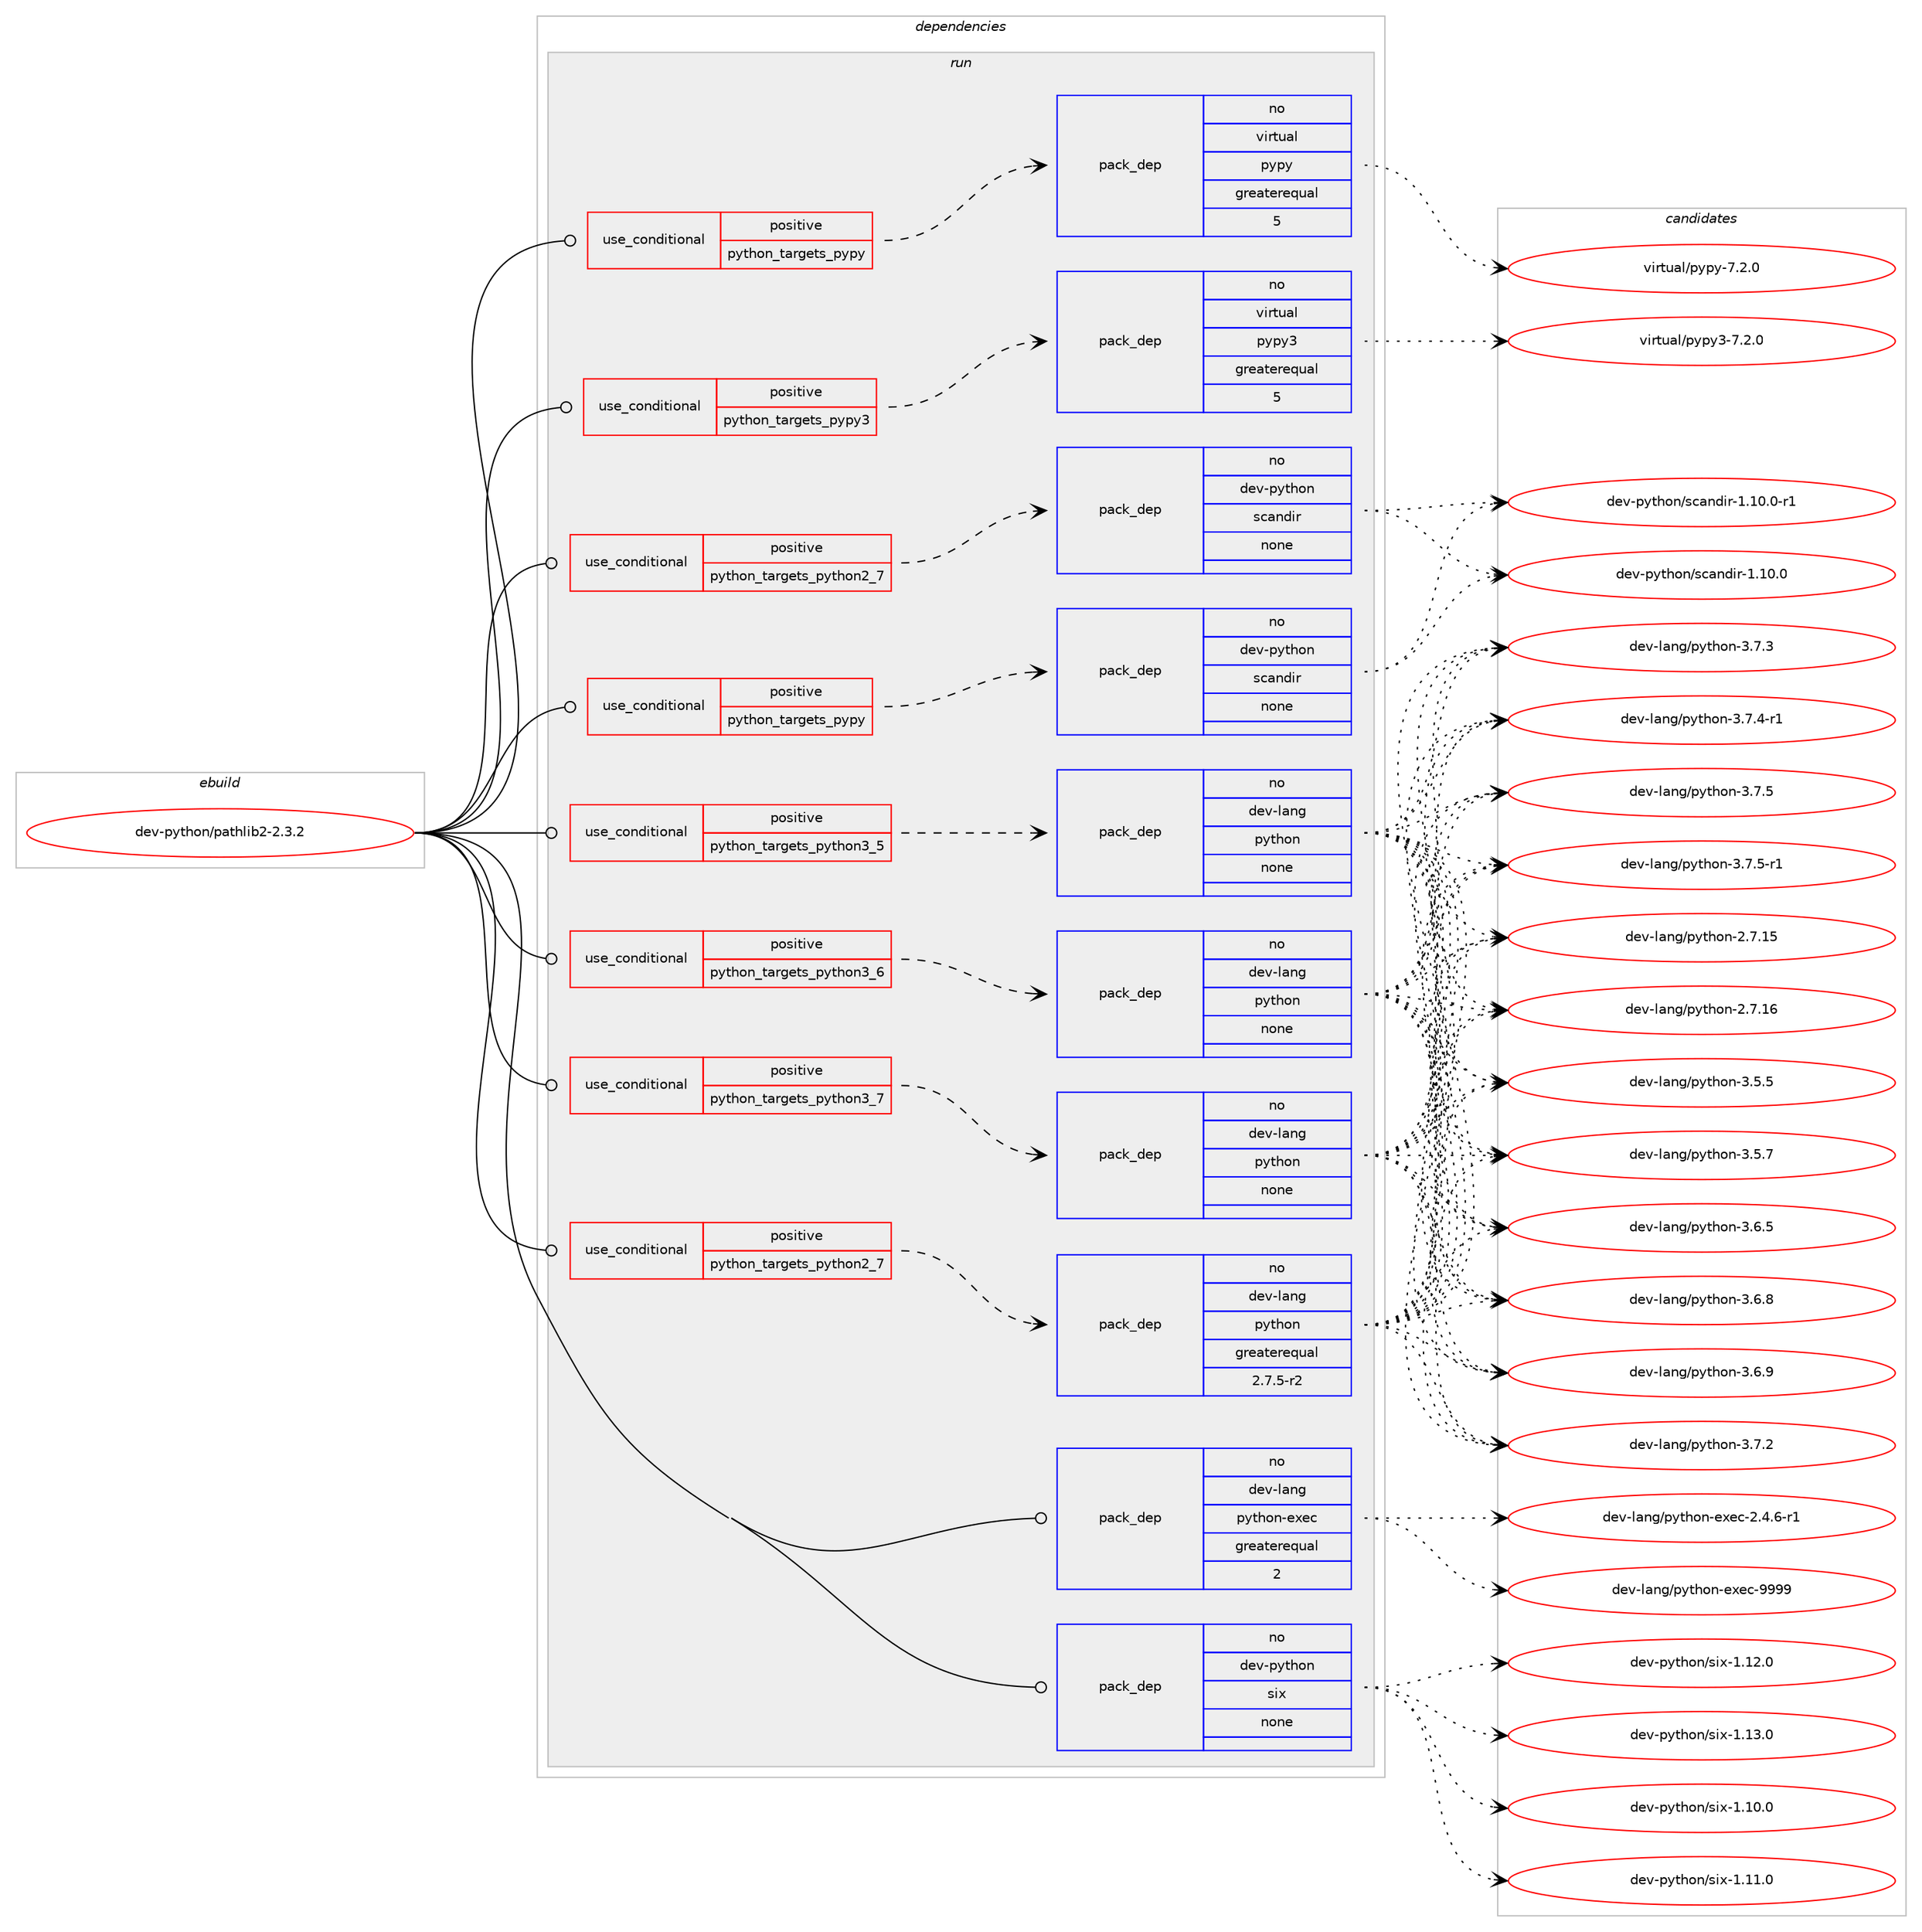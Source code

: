 digraph prolog {

# *************
# Graph options
# *************

newrank=true;
concentrate=true;
compound=true;
graph [rankdir=LR,fontname=Helvetica,fontsize=10,ranksep=1.5];#, ranksep=2.5, nodesep=0.2];
edge  [arrowhead=vee];
node  [fontname=Helvetica,fontsize=10];

# **********
# The ebuild
# **********

subgraph cluster_leftcol {
color=gray;
rank=same;
label=<<i>ebuild</i>>;
id [label="dev-python/pathlib2-2.3.2", color=red, width=4, href="../dev-python/pathlib2-2.3.2.svg"];
}

# ****************
# The dependencies
# ****************

subgraph cluster_midcol {
color=gray;
label=<<i>dependencies</i>>;
subgraph cluster_compile {
fillcolor="#eeeeee";
style=filled;
label=<<i>compile</i>>;
}
subgraph cluster_compileandrun {
fillcolor="#eeeeee";
style=filled;
label=<<i>compile and run</i>>;
}
subgraph cluster_run {
fillcolor="#eeeeee";
style=filled;
label=<<i>run</i>>;
subgraph cond144207 {
dependency621052 [label=<<TABLE BORDER="0" CELLBORDER="1" CELLSPACING="0" CELLPADDING="4"><TR><TD ROWSPAN="3" CELLPADDING="10">use_conditional</TD></TR><TR><TD>positive</TD></TR><TR><TD>python_targets_pypy</TD></TR></TABLE>>, shape=none, color=red];
subgraph pack465005 {
dependency621053 [label=<<TABLE BORDER="0" CELLBORDER="1" CELLSPACING="0" CELLPADDING="4" WIDTH="220"><TR><TD ROWSPAN="6" CELLPADDING="30">pack_dep</TD></TR><TR><TD WIDTH="110">no</TD></TR><TR><TD>dev-python</TD></TR><TR><TD>scandir</TD></TR><TR><TD>none</TD></TR><TR><TD></TD></TR></TABLE>>, shape=none, color=blue];
}
dependency621052:e -> dependency621053:w [weight=20,style="dashed",arrowhead="vee"];
}
id:e -> dependency621052:w [weight=20,style="solid",arrowhead="odot"];
subgraph cond144208 {
dependency621054 [label=<<TABLE BORDER="0" CELLBORDER="1" CELLSPACING="0" CELLPADDING="4"><TR><TD ROWSPAN="3" CELLPADDING="10">use_conditional</TD></TR><TR><TD>positive</TD></TR><TR><TD>python_targets_pypy</TD></TR></TABLE>>, shape=none, color=red];
subgraph pack465006 {
dependency621055 [label=<<TABLE BORDER="0" CELLBORDER="1" CELLSPACING="0" CELLPADDING="4" WIDTH="220"><TR><TD ROWSPAN="6" CELLPADDING="30">pack_dep</TD></TR><TR><TD WIDTH="110">no</TD></TR><TR><TD>virtual</TD></TR><TR><TD>pypy</TD></TR><TR><TD>greaterequal</TD></TR><TR><TD>5</TD></TR></TABLE>>, shape=none, color=blue];
}
dependency621054:e -> dependency621055:w [weight=20,style="dashed",arrowhead="vee"];
}
id:e -> dependency621054:w [weight=20,style="solid",arrowhead="odot"];
subgraph cond144209 {
dependency621056 [label=<<TABLE BORDER="0" CELLBORDER="1" CELLSPACING="0" CELLPADDING="4"><TR><TD ROWSPAN="3" CELLPADDING="10">use_conditional</TD></TR><TR><TD>positive</TD></TR><TR><TD>python_targets_pypy3</TD></TR></TABLE>>, shape=none, color=red];
subgraph pack465007 {
dependency621057 [label=<<TABLE BORDER="0" CELLBORDER="1" CELLSPACING="0" CELLPADDING="4" WIDTH="220"><TR><TD ROWSPAN="6" CELLPADDING="30">pack_dep</TD></TR><TR><TD WIDTH="110">no</TD></TR><TR><TD>virtual</TD></TR><TR><TD>pypy3</TD></TR><TR><TD>greaterequal</TD></TR><TR><TD>5</TD></TR></TABLE>>, shape=none, color=blue];
}
dependency621056:e -> dependency621057:w [weight=20,style="dashed",arrowhead="vee"];
}
id:e -> dependency621056:w [weight=20,style="solid",arrowhead="odot"];
subgraph cond144210 {
dependency621058 [label=<<TABLE BORDER="0" CELLBORDER="1" CELLSPACING="0" CELLPADDING="4"><TR><TD ROWSPAN="3" CELLPADDING="10">use_conditional</TD></TR><TR><TD>positive</TD></TR><TR><TD>python_targets_python2_7</TD></TR></TABLE>>, shape=none, color=red];
subgraph pack465008 {
dependency621059 [label=<<TABLE BORDER="0" CELLBORDER="1" CELLSPACING="0" CELLPADDING="4" WIDTH="220"><TR><TD ROWSPAN="6" CELLPADDING="30">pack_dep</TD></TR><TR><TD WIDTH="110">no</TD></TR><TR><TD>dev-lang</TD></TR><TR><TD>python</TD></TR><TR><TD>greaterequal</TD></TR><TR><TD>2.7.5-r2</TD></TR></TABLE>>, shape=none, color=blue];
}
dependency621058:e -> dependency621059:w [weight=20,style="dashed",arrowhead="vee"];
}
id:e -> dependency621058:w [weight=20,style="solid",arrowhead="odot"];
subgraph cond144211 {
dependency621060 [label=<<TABLE BORDER="0" CELLBORDER="1" CELLSPACING="0" CELLPADDING="4"><TR><TD ROWSPAN="3" CELLPADDING="10">use_conditional</TD></TR><TR><TD>positive</TD></TR><TR><TD>python_targets_python2_7</TD></TR></TABLE>>, shape=none, color=red];
subgraph pack465009 {
dependency621061 [label=<<TABLE BORDER="0" CELLBORDER="1" CELLSPACING="0" CELLPADDING="4" WIDTH="220"><TR><TD ROWSPAN="6" CELLPADDING="30">pack_dep</TD></TR><TR><TD WIDTH="110">no</TD></TR><TR><TD>dev-python</TD></TR><TR><TD>scandir</TD></TR><TR><TD>none</TD></TR><TR><TD></TD></TR></TABLE>>, shape=none, color=blue];
}
dependency621060:e -> dependency621061:w [weight=20,style="dashed",arrowhead="vee"];
}
id:e -> dependency621060:w [weight=20,style="solid",arrowhead="odot"];
subgraph cond144212 {
dependency621062 [label=<<TABLE BORDER="0" CELLBORDER="1" CELLSPACING="0" CELLPADDING="4"><TR><TD ROWSPAN="3" CELLPADDING="10">use_conditional</TD></TR><TR><TD>positive</TD></TR><TR><TD>python_targets_python3_5</TD></TR></TABLE>>, shape=none, color=red];
subgraph pack465010 {
dependency621063 [label=<<TABLE BORDER="0" CELLBORDER="1" CELLSPACING="0" CELLPADDING="4" WIDTH="220"><TR><TD ROWSPAN="6" CELLPADDING="30">pack_dep</TD></TR><TR><TD WIDTH="110">no</TD></TR><TR><TD>dev-lang</TD></TR><TR><TD>python</TD></TR><TR><TD>none</TD></TR><TR><TD></TD></TR></TABLE>>, shape=none, color=blue];
}
dependency621062:e -> dependency621063:w [weight=20,style="dashed",arrowhead="vee"];
}
id:e -> dependency621062:w [weight=20,style="solid",arrowhead="odot"];
subgraph cond144213 {
dependency621064 [label=<<TABLE BORDER="0" CELLBORDER="1" CELLSPACING="0" CELLPADDING="4"><TR><TD ROWSPAN="3" CELLPADDING="10">use_conditional</TD></TR><TR><TD>positive</TD></TR><TR><TD>python_targets_python3_6</TD></TR></TABLE>>, shape=none, color=red];
subgraph pack465011 {
dependency621065 [label=<<TABLE BORDER="0" CELLBORDER="1" CELLSPACING="0" CELLPADDING="4" WIDTH="220"><TR><TD ROWSPAN="6" CELLPADDING="30">pack_dep</TD></TR><TR><TD WIDTH="110">no</TD></TR><TR><TD>dev-lang</TD></TR><TR><TD>python</TD></TR><TR><TD>none</TD></TR><TR><TD></TD></TR></TABLE>>, shape=none, color=blue];
}
dependency621064:e -> dependency621065:w [weight=20,style="dashed",arrowhead="vee"];
}
id:e -> dependency621064:w [weight=20,style="solid",arrowhead="odot"];
subgraph cond144214 {
dependency621066 [label=<<TABLE BORDER="0" CELLBORDER="1" CELLSPACING="0" CELLPADDING="4"><TR><TD ROWSPAN="3" CELLPADDING="10">use_conditional</TD></TR><TR><TD>positive</TD></TR><TR><TD>python_targets_python3_7</TD></TR></TABLE>>, shape=none, color=red];
subgraph pack465012 {
dependency621067 [label=<<TABLE BORDER="0" CELLBORDER="1" CELLSPACING="0" CELLPADDING="4" WIDTH="220"><TR><TD ROWSPAN="6" CELLPADDING="30">pack_dep</TD></TR><TR><TD WIDTH="110">no</TD></TR><TR><TD>dev-lang</TD></TR><TR><TD>python</TD></TR><TR><TD>none</TD></TR><TR><TD></TD></TR></TABLE>>, shape=none, color=blue];
}
dependency621066:e -> dependency621067:w [weight=20,style="dashed",arrowhead="vee"];
}
id:e -> dependency621066:w [weight=20,style="solid",arrowhead="odot"];
subgraph pack465013 {
dependency621068 [label=<<TABLE BORDER="0" CELLBORDER="1" CELLSPACING="0" CELLPADDING="4" WIDTH="220"><TR><TD ROWSPAN="6" CELLPADDING="30">pack_dep</TD></TR><TR><TD WIDTH="110">no</TD></TR><TR><TD>dev-lang</TD></TR><TR><TD>python-exec</TD></TR><TR><TD>greaterequal</TD></TR><TR><TD>2</TD></TR></TABLE>>, shape=none, color=blue];
}
id:e -> dependency621068:w [weight=20,style="solid",arrowhead="odot"];
subgraph pack465014 {
dependency621069 [label=<<TABLE BORDER="0" CELLBORDER="1" CELLSPACING="0" CELLPADDING="4" WIDTH="220"><TR><TD ROWSPAN="6" CELLPADDING="30">pack_dep</TD></TR><TR><TD WIDTH="110">no</TD></TR><TR><TD>dev-python</TD></TR><TR><TD>six</TD></TR><TR><TD>none</TD></TR><TR><TD></TD></TR></TABLE>>, shape=none, color=blue];
}
id:e -> dependency621069:w [weight=20,style="solid",arrowhead="odot"];
}
}

# **************
# The candidates
# **************

subgraph cluster_choices {
rank=same;
color=gray;
label=<<i>candidates</i>>;

subgraph choice465005 {
color=black;
nodesep=1;
choice1001011184511212111610411111047115999711010010511445494649484648 [label="dev-python/scandir-1.10.0", color=red, width=4,href="../dev-python/scandir-1.10.0.svg"];
choice10010111845112121116104111110471159997110100105114454946494846484511449 [label="dev-python/scandir-1.10.0-r1", color=red, width=4,href="../dev-python/scandir-1.10.0-r1.svg"];
dependency621053:e -> choice1001011184511212111610411111047115999711010010511445494649484648:w [style=dotted,weight="100"];
dependency621053:e -> choice10010111845112121116104111110471159997110100105114454946494846484511449:w [style=dotted,weight="100"];
}
subgraph choice465006 {
color=black;
nodesep=1;
choice1181051141161179710847112121112121455546504648 [label="virtual/pypy-7.2.0", color=red, width=4,href="../virtual/pypy-7.2.0.svg"];
dependency621055:e -> choice1181051141161179710847112121112121455546504648:w [style=dotted,weight="100"];
}
subgraph choice465007 {
color=black;
nodesep=1;
choice118105114116117971084711212111212151455546504648 [label="virtual/pypy3-7.2.0", color=red, width=4,href="../virtual/pypy3-7.2.0.svg"];
dependency621057:e -> choice118105114116117971084711212111212151455546504648:w [style=dotted,weight="100"];
}
subgraph choice465008 {
color=black;
nodesep=1;
choice10010111845108971101034711212111610411111045504655464953 [label="dev-lang/python-2.7.15", color=red, width=4,href="../dev-lang/python-2.7.15.svg"];
choice10010111845108971101034711212111610411111045504655464954 [label="dev-lang/python-2.7.16", color=red, width=4,href="../dev-lang/python-2.7.16.svg"];
choice100101118451089711010347112121116104111110455146534653 [label="dev-lang/python-3.5.5", color=red, width=4,href="../dev-lang/python-3.5.5.svg"];
choice100101118451089711010347112121116104111110455146534655 [label="dev-lang/python-3.5.7", color=red, width=4,href="../dev-lang/python-3.5.7.svg"];
choice100101118451089711010347112121116104111110455146544653 [label="dev-lang/python-3.6.5", color=red, width=4,href="../dev-lang/python-3.6.5.svg"];
choice100101118451089711010347112121116104111110455146544656 [label="dev-lang/python-3.6.8", color=red, width=4,href="../dev-lang/python-3.6.8.svg"];
choice100101118451089711010347112121116104111110455146544657 [label="dev-lang/python-3.6.9", color=red, width=4,href="../dev-lang/python-3.6.9.svg"];
choice100101118451089711010347112121116104111110455146554650 [label="dev-lang/python-3.7.2", color=red, width=4,href="../dev-lang/python-3.7.2.svg"];
choice100101118451089711010347112121116104111110455146554651 [label="dev-lang/python-3.7.3", color=red, width=4,href="../dev-lang/python-3.7.3.svg"];
choice1001011184510897110103471121211161041111104551465546524511449 [label="dev-lang/python-3.7.4-r1", color=red, width=4,href="../dev-lang/python-3.7.4-r1.svg"];
choice100101118451089711010347112121116104111110455146554653 [label="dev-lang/python-3.7.5", color=red, width=4,href="../dev-lang/python-3.7.5.svg"];
choice1001011184510897110103471121211161041111104551465546534511449 [label="dev-lang/python-3.7.5-r1", color=red, width=4,href="../dev-lang/python-3.7.5-r1.svg"];
dependency621059:e -> choice10010111845108971101034711212111610411111045504655464953:w [style=dotted,weight="100"];
dependency621059:e -> choice10010111845108971101034711212111610411111045504655464954:w [style=dotted,weight="100"];
dependency621059:e -> choice100101118451089711010347112121116104111110455146534653:w [style=dotted,weight="100"];
dependency621059:e -> choice100101118451089711010347112121116104111110455146534655:w [style=dotted,weight="100"];
dependency621059:e -> choice100101118451089711010347112121116104111110455146544653:w [style=dotted,weight="100"];
dependency621059:e -> choice100101118451089711010347112121116104111110455146544656:w [style=dotted,weight="100"];
dependency621059:e -> choice100101118451089711010347112121116104111110455146544657:w [style=dotted,weight="100"];
dependency621059:e -> choice100101118451089711010347112121116104111110455146554650:w [style=dotted,weight="100"];
dependency621059:e -> choice100101118451089711010347112121116104111110455146554651:w [style=dotted,weight="100"];
dependency621059:e -> choice1001011184510897110103471121211161041111104551465546524511449:w [style=dotted,weight="100"];
dependency621059:e -> choice100101118451089711010347112121116104111110455146554653:w [style=dotted,weight="100"];
dependency621059:e -> choice1001011184510897110103471121211161041111104551465546534511449:w [style=dotted,weight="100"];
}
subgraph choice465009 {
color=black;
nodesep=1;
choice1001011184511212111610411111047115999711010010511445494649484648 [label="dev-python/scandir-1.10.0", color=red, width=4,href="../dev-python/scandir-1.10.0.svg"];
choice10010111845112121116104111110471159997110100105114454946494846484511449 [label="dev-python/scandir-1.10.0-r1", color=red, width=4,href="../dev-python/scandir-1.10.0-r1.svg"];
dependency621061:e -> choice1001011184511212111610411111047115999711010010511445494649484648:w [style=dotted,weight="100"];
dependency621061:e -> choice10010111845112121116104111110471159997110100105114454946494846484511449:w [style=dotted,weight="100"];
}
subgraph choice465010 {
color=black;
nodesep=1;
choice10010111845108971101034711212111610411111045504655464953 [label="dev-lang/python-2.7.15", color=red, width=4,href="../dev-lang/python-2.7.15.svg"];
choice10010111845108971101034711212111610411111045504655464954 [label="dev-lang/python-2.7.16", color=red, width=4,href="../dev-lang/python-2.7.16.svg"];
choice100101118451089711010347112121116104111110455146534653 [label="dev-lang/python-3.5.5", color=red, width=4,href="../dev-lang/python-3.5.5.svg"];
choice100101118451089711010347112121116104111110455146534655 [label="dev-lang/python-3.5.7", color=red, width=4,href="../dev-lang/python-3.5.7.svg"];
choice100101118451089711010347112121116104111110455146544653 [label="dev-lang/python-3.6.5", color=red, width=4,href="../dev-lang/python-3.6.5.svg"];
choice100101118451089711010347112121116104111110455146544656 [label="dev-lang/python-3.6.8", color=red, width=4,href="../dev-lang/python-3.6.8.svg"];
choice100101118451089711010347112121116104111110455146544657 [label="dev-lang/python-3.6.9", color=red, width=4,href="../dev-lang/python-3.6.9.svg"];
choice100101118451089711010347112121116104111110455146554650 [label="dev-lang/python-3.7.2", color=red, width=4,href="../dev-lang/python-3.7.2.svg"];
choice100101118451089711010347112121116104111110455146554651 [label="dev-lang/python-3.7.3", color=red, width=4,href="../dev-lang/python-3.7.3.svg"];
choice1001011184510897110103471121211161041111104551465546524511449 [label="dev-lang/python-3.7.4-r1", color=red, width=4,href="../dev-lang/python-3.7.4-r1.svg"];
choice100101118451089711010347112121116104111110455146554653 [label="dev-lang/python-3.7.5", color=red, width=4,href="../dev-lang/python-3.7.5.svg"];
choice1001011184510897110103471121211161041111104551465546534511449 [label="dev-lang/python-3.7.5-r1", color=red, width=4,href="../dev-lang/python-3.7.5-r1.svg"];
dependency621063:e -> choice10010111845108971101034711212111610411111045504655464953:w [style=dotted,weight="100"];
dependency621063:e -> choice10010111845108971101034711212111610411111045504655464954:w [style=dotted,weight="100"];
dependency621063:e -> choice100101118451089711010347112121116104111110455146534653:w [style=dotted,weight="100"];
dependency621063:e -> choice100101118451089711010347112121116104111110455146534655:w [style=dotted,weight="100"];
dependency621063:e -> choice100101118451089711010347112121116104111110455146544653:w [style=dotted,weight="100"];
dependency621063:e -> choice100101118451089711010347112121116104111110455146544656:w [style=dotted,weight="100"];
dependency621063:e -> choice100101118451089711010347112121116104111110455146544657:w [style=dotted,weight="100"];
dependency621063:e -> choice100101118451089711010347112121116104111110455146554650:w [style=dotted,weight="100"];
dependency621063:e -> choice100101118451089711010347112121116104111110455146554651:w [style=dotted,weight="100"];
dependency621063:e -> choice1001011184510897110103471121211161041111104551465546524511449:w [style=dotted,weight="100"];
dependency621063:e -> choice100101118451089711010347112121116104111110455146554653:w [style=dotted,weight="100"];
dependency621063:e -> choice1001011184510897110103471121211161041111104551465546534511449:w [style=dotted,weight="100"];
}
subgraph choice465011 {
color=black;
nodesep=1;
choice10010111845108971101034711212111610411111045504655464953 [label="dev-lang/python-2.7.15", color=red, width=4,href="../dev-lang/python-2.7.15.svg"];
choice10010111845108971101034711212111610411111045504655464954 [label="dev-lang/python-2.7.16", color=red, width=4,href="../dev-lang/python-2.7.16.svg"];
choice100101118451089711010347112121116104111110455146534653 [label="dev-lang/python-3.5.5", color=red, width=4,href="../dev-lang/python-3.5.5.svg"];
choice100101118451089711010347112121116104111110455146534655 [label="dev-lang/python-3.5.7", color=red, width=4,href="../dev-lang/python-3.5.7.svg"];
choice100101118451089711010347112121116104111110455146544653 [label="dev-lang/python-3.6.5", color=red, width=4,href="../dev-lang/python-3.6.5.svg"];
choice100101118451089711010347112121116104111110455146544656 [label="dev-lang/python-3.6.8", color=red, width=4,href="../dev-lang/python-3.6.8.svg"];
choice100101118451089711010347112121116104111110455146544657 [label="dev-lang/python-3.6.9", color=red, width=4,href="../dev-lang/python-3.6.9.svg"];
choice100101118451089711010347112121116104111110455146554650 [label="dev-lang/python-3.7.2", color=red, width=4,href="../dev-lang/python-3.7.2.svg"];
choice100101118451089711010347112121116104111110455146554651 [label="dev-lang/python-3.7.3", color=red, width=4,href="../dev-lang/python-3.7.3.svg"];
choice1001011184510897110103471121211161041111104551465546524511449 [label="dev-lang/python-3.7.4-r1", color=red, width=4,href="../dev-lang/python-3.7.4-r1.svg"];
choice100101118451089711010347112121116104111110455146554653 [label="dev-lang/python-3.7.5", color=red, width=4,href="../dev-lang/python-3.7.5.svg"];
choice1001011184510897110103471121211161041111104551465546534511449 [label="dev-lang/python-3.7.5-r1", color=red, width=4,href="../dev-lang/python-3.7.5-r1.svg"];
dependency621065:e -> choice10010111845108971101034711212111610411111045504655464953:w [style=dotted,weight="100"];
dependency621065:e -> choice10010111845108971101034711212111610411111045504655464954:w [style=dotted,weight="100"];
dependency621065:e -> choice100101118451089711010347112121116104111110455146534653:w [style=dotted,weight="100"];
dependency621065:e -> choice100101118451089711010347112121116104111110455146534655:w [style=dotted,weight="100"];
dependency621065:e -> choice100101118451089711010347112121116104111110455146544653:w [style=dotted,weight="100"];
dependency621065:e -> choice100101118451089711010347112121116104111110455146544656:w [style=dotted,weight="100"];
dependency621065:e -> choice100101118451089711010347112121116104111110455146544657:w [style=dotted,weight="100"];
dependency621065:e -> choice100101118451089711010347112121116104111110455146554650:w [style=dotted,weight="100"];
dependency621065:e -> choice100101118451089711010347112121116104111110455146554651:w [style=dotted,weight="100"];
dependency621065:e -> choice1001011184510897110103471121211161041111104551465546524511449:w [style=dotted,weight="100"];
dependency621065:e -> choice100101118451089711010347112121116104111110455146554653:w [style=dotted,weight="100"];
dependency621065:e -> choice1001011184510897110103471121211161041111104551465546534511449:w [style=dotted,weight="100"];
}
subgraph choice465012 {
color=black;
nodesep=1;
choice10010111845108971101034711212111610411111045504655464953 [label="dev-lang/python-2.7.15", color=red, width=4,href="../dev-lang/python-2.7.15.svg"];
choice10010111845108971101034711212111610411111045504655464954 [label="dev-lang/python-2.7.16", color=red, width=4,href="../dev-lang/python-2.7.16.svg"];
choice100101118451089711010347112121116104111110455146534653 [label="dev-lang/python-3.5.5", color=red, width=4,href="../dev-lang/python-3.5.5.svg"];
choice100101118451089711010347112121116104111110455146534655 [label="dev-lang/python-3.5.7", color=red, width=4,href="../dev-lang/python-3.5.7.svg"];
choice100101118451089711010347112121116104111110455146544653 [label="dev-lang/python-3.6.5", color=red, width=4,href="../dev-lang/python-3.6.5.svg"];
choice100101118451089711010347112121116104111110455146544656 [label="dev-lang/python-3.6.8", color=red, width=4,href="../dev-lang/python-3.6.8.svg"];
choice100101118451089711010347112121116104111110455146544657 [label="dev-lang/python-3.6.9", color=red, width=4,href="../dev-lang/python-3.6.9.svg"];
choice100101118451089711010347112121116104111110455146554650 [label="dev-lang/python-3.7.2", color=red, width=4,href="../dev-lang/python-3.7.2.svg"];
choice100101118451089711010347112121116104111110455146554651 [label="dev-lang/python-3.7.3", color=red, width=4,href="../dev-lang/python-3.7.3.svg"];
choice1001011184510897110103471121211161041111104551465546524511449 [label="dev-lang/python-3.7.4-r1", color=red, width=4,href="../dev-lang/python-3.7.4-r1.svg"];
choice100101118451089711010347112121116104111110455146554653 [label="dev-lang/python-3.7.5", color=red, width=4,href="../dev-lang/python-3.7.5.svg"];
choice1001011184510897110103471121211161041111104551465546534511449 [label="dev-lang/python-3.7.5-r1", color=red, width=4,href="../dev-lang/python-3.7.5-r1.svg"];
dependency621067:e -> choice10010111845108971101034711212111610411111045504655464953:w [style=dotted,weight="100"];
dependency621067:e -> choice10010111845108971101034711212111610411111045504655464954:w [style=dotted,weight="100"];
dependency621067:e -> choice100101118451089711010347112121116104111110455146534653:w [style=dotted,weight="100"];
dependency621067:e -> choice100101118451089711010347112121116104111110455146534655:w [style=dotted,weight="100"];
dependency621067:e -> choice100101118451089711010347112121116104111110455146544653:w [style=dotted,weight="100"];
dependency621067:e -> choice100101118451089711010347112121116104111110455146544656:w [style=dotted,weight="100"];
dependency621067:e -> choice100101118451089711010347112121116104111110455146544657:w [style=dotted,weight="100"];
dependency621067:e -> choice100101118451089711010347112121116104111110455146554650:w [style=dotted,weight="100"];
dependency621067:e -> choice100101118451089711010347112121116104111110455146554651:w [style=dotted,weight="100"];
dependency621067:e -> choice1001011184510897110103471121211161041111104551465546524511449:w [style=dotted,weight="100"];
dependency621067:e -> choice100101118451089711010347112121116104111110455146554653:w [style=dotted,weight="100"];
dependency621067:e -> choice1001011184510897110103471121211161041111104551465546534511449:w [style=dotted,weight="100"];
}
subgraph choice465013 {
color=black;
nodesep=1;
choice10010111845108971101034711212111610411111045101120101994550465246544511449 [label="dev-lang/python-exec-2.4.6-r1", color=red, width=4,href="../dev-lang/python-exec-2.4.6-r1.svg"];
choice10010111845108971101034711212111610411111045101120101994557575757 [label="dev-lang/python-exec-9999", color=red, width=4,href="../dev-lang/python-exec-9999.svg"];
dependency621068:e -> choice10010111845108971101034711212111610411111045101120101994550465246544511449:w [style=dotted,weight="100"];
dependency621068:e -> choice10010111845108971101034711212111610411111045101120101994557575757:w [style=dotted,weight="100"];
}
subgraph choice465014 {
color=black;
nodesep=1;
choice100101118451121211161041111104711510512045494649484648 [label="dev-python/six-1.10.0", color=red, width=4,href="../dev-python/six-1.10.0.svg"];
choice100101118451121211161041111104711510512045494649494648 [label="dev-python/six-1.11.0", color=red, width=4,href="../dev-python/six-1.11.0.svg"];
choice100101118451121211161041111104711510512045494649504648 [label="dev-python/six-1.12.0", color=red, width=4,href="../dev-python/six-1.12.0.svg"];
choice100101118451121211161041111104711510512045494649514648 [label="dev-python/six-1.13.0", color=red, width=4,href="../dev-python/six-1.13.0.svg"];
dependency621069:e -> choice100101118451121211161041111104711510512045494649484648:w [style=dotted,weight="100"];
dependency621069:e -> choice100101118451121211161041111104711510512045494649494648:w [style=dotted,weight="100"];
dependency621069:e -> choice100101118451121211161041111104711510512045494649504648:w [style=dotted,weight="100"];
dependency621069:e -> choice100101118451121211161041111104711510512045494649514648:w [style=dotted,weight="100"];
}
}

}
